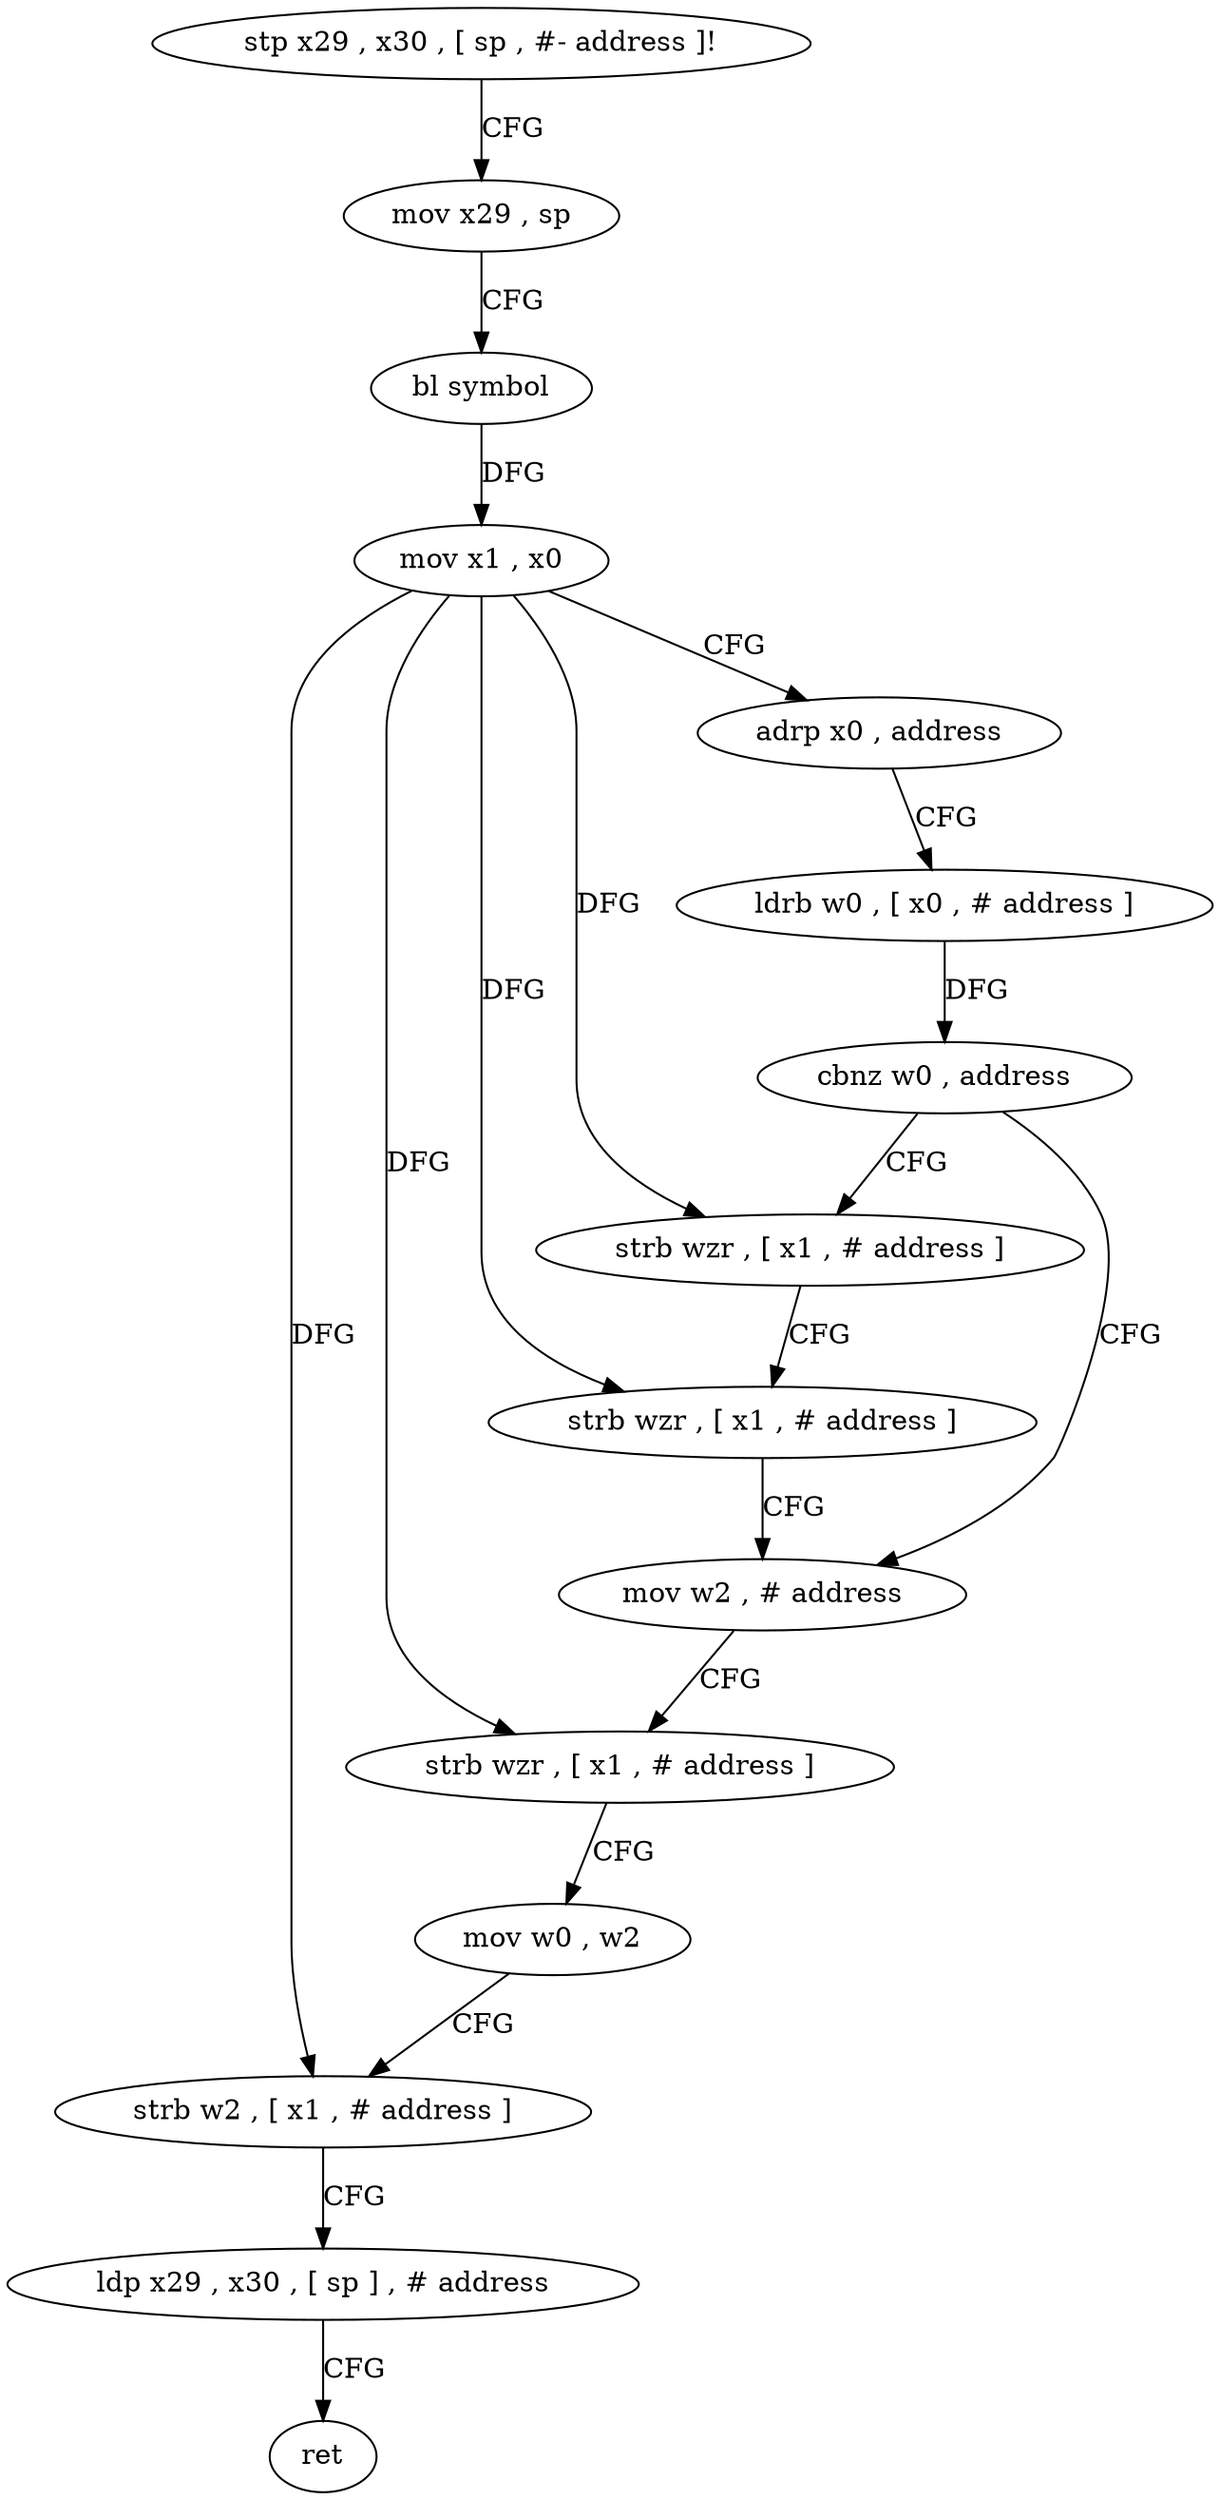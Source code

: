 digraph "func" {
"4244632" [label = "stp x29 , x30 , [ sp , #- address ]!" ]
"4244636" [label = "mov x29 , sp" ]
"4244640" [label = "bl symbol" ]
"4244644" [label = "mov x1 , x0" ]
"4244648" [label = "adrp x0 , address" ]
"4244652" [label = "ldrb w0 , [ x0 , # address ]" ]
"4244656" [label = "cbnz w0 , address" ]
"4244668" [label = "mov w2 , # address" ]
"4244660" [label = "strb wzr , [ x1 , # address ]" ]
"4244672" [label = "strb wzr , [ x1 , # address ]" ]
"4244676" [label = "mov w0 , w2" ]
"4244680" [label = "strb w2 , [ x1 , # address ]" ]
"4244684" [label = "ldp x29 , x30 , [ sp ] , # address" ]
"4244688" [label = "ret" ]
"4244664" [label = "strb wzr , [ x1 , # address ]" ]
"4244632" -> "4244636" [ label = "CFG" ]
"4244636" -> "4244640" [ label = "CFG" ]
"4244640" -> "4244644" [ label = "DFG" ]
"4244644" -> "4244648" [ label = "CFG" ]
"4244644" -> "4244672" [ label = "DFG" ]
"4244644" -> "4244680" [ label = "DFG" ]
"4244644" -> "4244660" [ label = "DFG" ]
"4244644" -> "4244664" [ label = "DFG" ]
"4244648" -> "4244652" [ label = "CFG" ]
"4244652" -> "4244656" [ label = "DFG" ]
"4244656" -> "4244668" [ label = "CFG" ]
"4244656" -> "4244660" [ label = "CFG" ]
"4244668" -> "4244672" [ label = "CFG" ]
"4244660" -> "4244664" [ label = "CFG" ]
"4244672" -> "4244676" [ label = "CFG" ]
"4244676" -> "4244680" [ label = "CFG" ]
"4244680" -> "4244684" [ label = "CFG" ]
"4244684" -> "4244688" [ label = "CFG" ]
"4244664" -> "4244668" [ label = "CFG" ]
}
